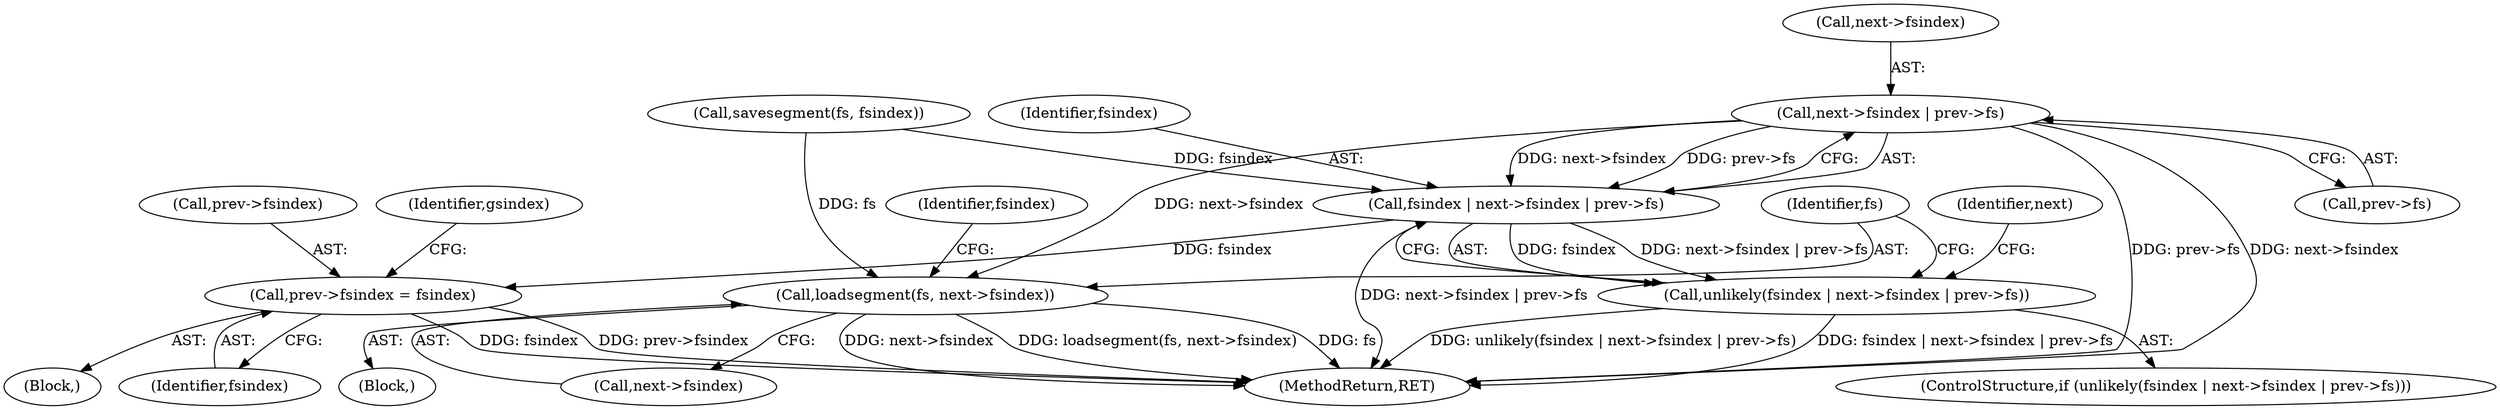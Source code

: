 digraph "0_linux_f647d7c155f069c1a068030255c300663516420e@pointer" {
"1000204" [label="(Call,next->fsindex | prev->fs)"];
"1000202" [label="(Call,fsindex | next->fsindex | prev->fs)"];
"1000201" [label="(Call,unlikely(fsindex | next->fsindex | prev->fs))"];
"1000233" [label="(Call,prev->fsindex = fsindex)"];
"1000212" [label="(Call,loadsegment(fs, next->fsindex))"];
"1000237" [label="(Identifier,fsindex)"];
"1000200" [label="(ControlStructure,if (unlikely(fsindex | next->fsindex | prev->fs)))"];
"1000218" [label="(Identifier,fsindex)"];
"1000214" [label="(Call,next->fsindex)"];
"1000202" [label="(Call,fsindex | next->fsindex | prev->fs)"];
"1000233" [label="(Call,prev->fsindex = fsindex)"];
"1000212" [label="(Call,loadsegment(fs, next->fsindex))"];
"1000336" [label="(MethodReturn,RET)"];
"1000205" [label="(Call,next->fsindex)"];
"1000203" [label="(Identifier,fsindex)"];
"1000113" [label="(Block,)"];
"1000234" [label="(Call,prev->fsindex)"];
"1000213" [label="(Identifier,fs)"];
"1000204" [label="(Call,next->fsindex | prev->fs)"];
"1000208" [label="(Call,prev->fs)"];
"1000189" [label="(Call,savesegment(fs, fsindex))"];
"1000241" [label="(Identifier,gsindex)"];
"1000226" [label="(Identifier,next)"];
"1000211" [label="(Block,)"];
"1000201" [label="(Call,unlikely(fsindex | next->fsindex | prev->fs))"];
"1000204" -> "1000202"  [label="AST: "];
"1000204" -> "1000208"  [label="CFG: "];
"1000205" -> "1000204"  [label="AST: "];
"1000208" -> "1000204"  [label="AST: "];
"1000202" -> "1000204"  [label="CFG: "];
"1000204" -> "1000336"  [label="DDG: prev->fs"];
"1000204" -> "1000336"  [label="DDG: next->fsindex"];
"1000204" -> "1000202"  [label="DDG: next->fsindex"];
"1000204" -> "1000202"  [label="DDG: prev->fs"];
"1000204" -> "1000212"  [label="DDG: next->fsindex"];
"1000202" -> "1000201"  [label="AST: "];
"1000203" -> "1000202"  [label="AST: "];
"1000201" -> "1000202"  [label="CFG: "];
"1000202" -> "1000336"  [label="DDG: next->fsindex | prev->fs"];
"1000202" -> "1000201"  [label="DDG: fsindex"];
"1000202" -> "1000201"  [label="DDG: next->fsindex | prev->fs"];
"1000189" -> "1000202"  [label="DDG: fsindex"];
"1000202" -> "1000233"  [label="DDG: fsindex"];
"1000201" -> "1000200"  [label="AST: "];
"1000213" -> "1000201"  [label="CFG: "];
"1000226" -> "1000201"  [label="CFG: "];
"1000201" -> "1000336"  [label="DDG: unlikely(fsindex | next->fsindex | prev->fs)"];
"1000201" -> "1000336"  [label="DDG: fsindex | next->fsindex | prev->fs"];
"1000233" -> "1000113"  [label="AST: "];
"1000233" -> "1000237"  [label="CFG: "];
"1000234" -> "1000233"  [label="AST: "];
"1000237" -> "1000233"  [label="AST: "];
"1000241" -> "1000233"  [label="CFG: "];
"1000233" -> "1000336"  [label="DDG: fsindex"];
"1000233" -> "1000336"  [label="DDG: prev->fsindex"];
"1000212" -> "1000211"  [label="AST: "];
"1000212" -> "1000214"  [label="CFG: "];
"1000213" -> "1000212"  [label="AST: "];
"1000214" -> "1000212"  [label="AST: "];
"1000218" -> "1000212"  [label="CFG: "];
"1000212" -> "1000336"  [label="DDG: next->fsindex"];
"1000212" -> "1000336"  [label="DDG: loadsegment(fs, next->fsindex)"];
"1000212" -> "1000336"  [label="DDG: fs"];
"1000189" -> "1000212"  [label="DDG: fs"];
}
